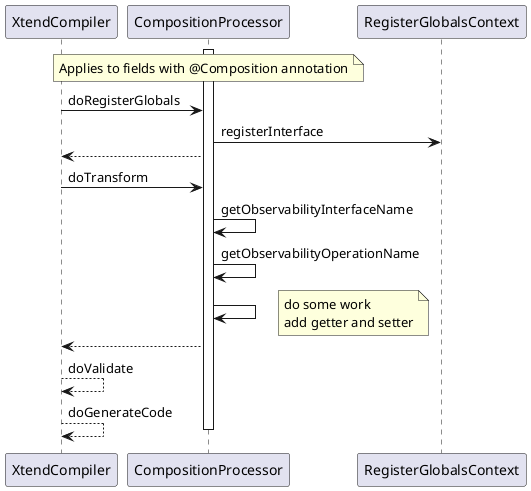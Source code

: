 @startuml

participant XtendCompiler as XtendCompiler
participant CompositionProcessor as Processor
participant RegisterGlobalsContext

activate Processor

note over of Processor
	Applies to fields with @Composition annotation
end note
XtendCompiler -> Processor: doRegisterGlobals
Processor -> RegisterGlobalsContext: registerInterface
XtendCompiler <-- Processor

XtendCompiler -> Processor: doTransform
		Processor -> Processor: getObservabilityInterfaceName
		Processor -> Processor: getObservabilityOperationName
		Processor -> Processor
		note right
			do some work
			add getter and setter
		end note
XtendCompiler <-- Processor

XtendCompiler --> XtendCompiler: doValidate

XtendCompiler --> XtendCompiler: doGenerateCode

deactivate Processor
@enduml